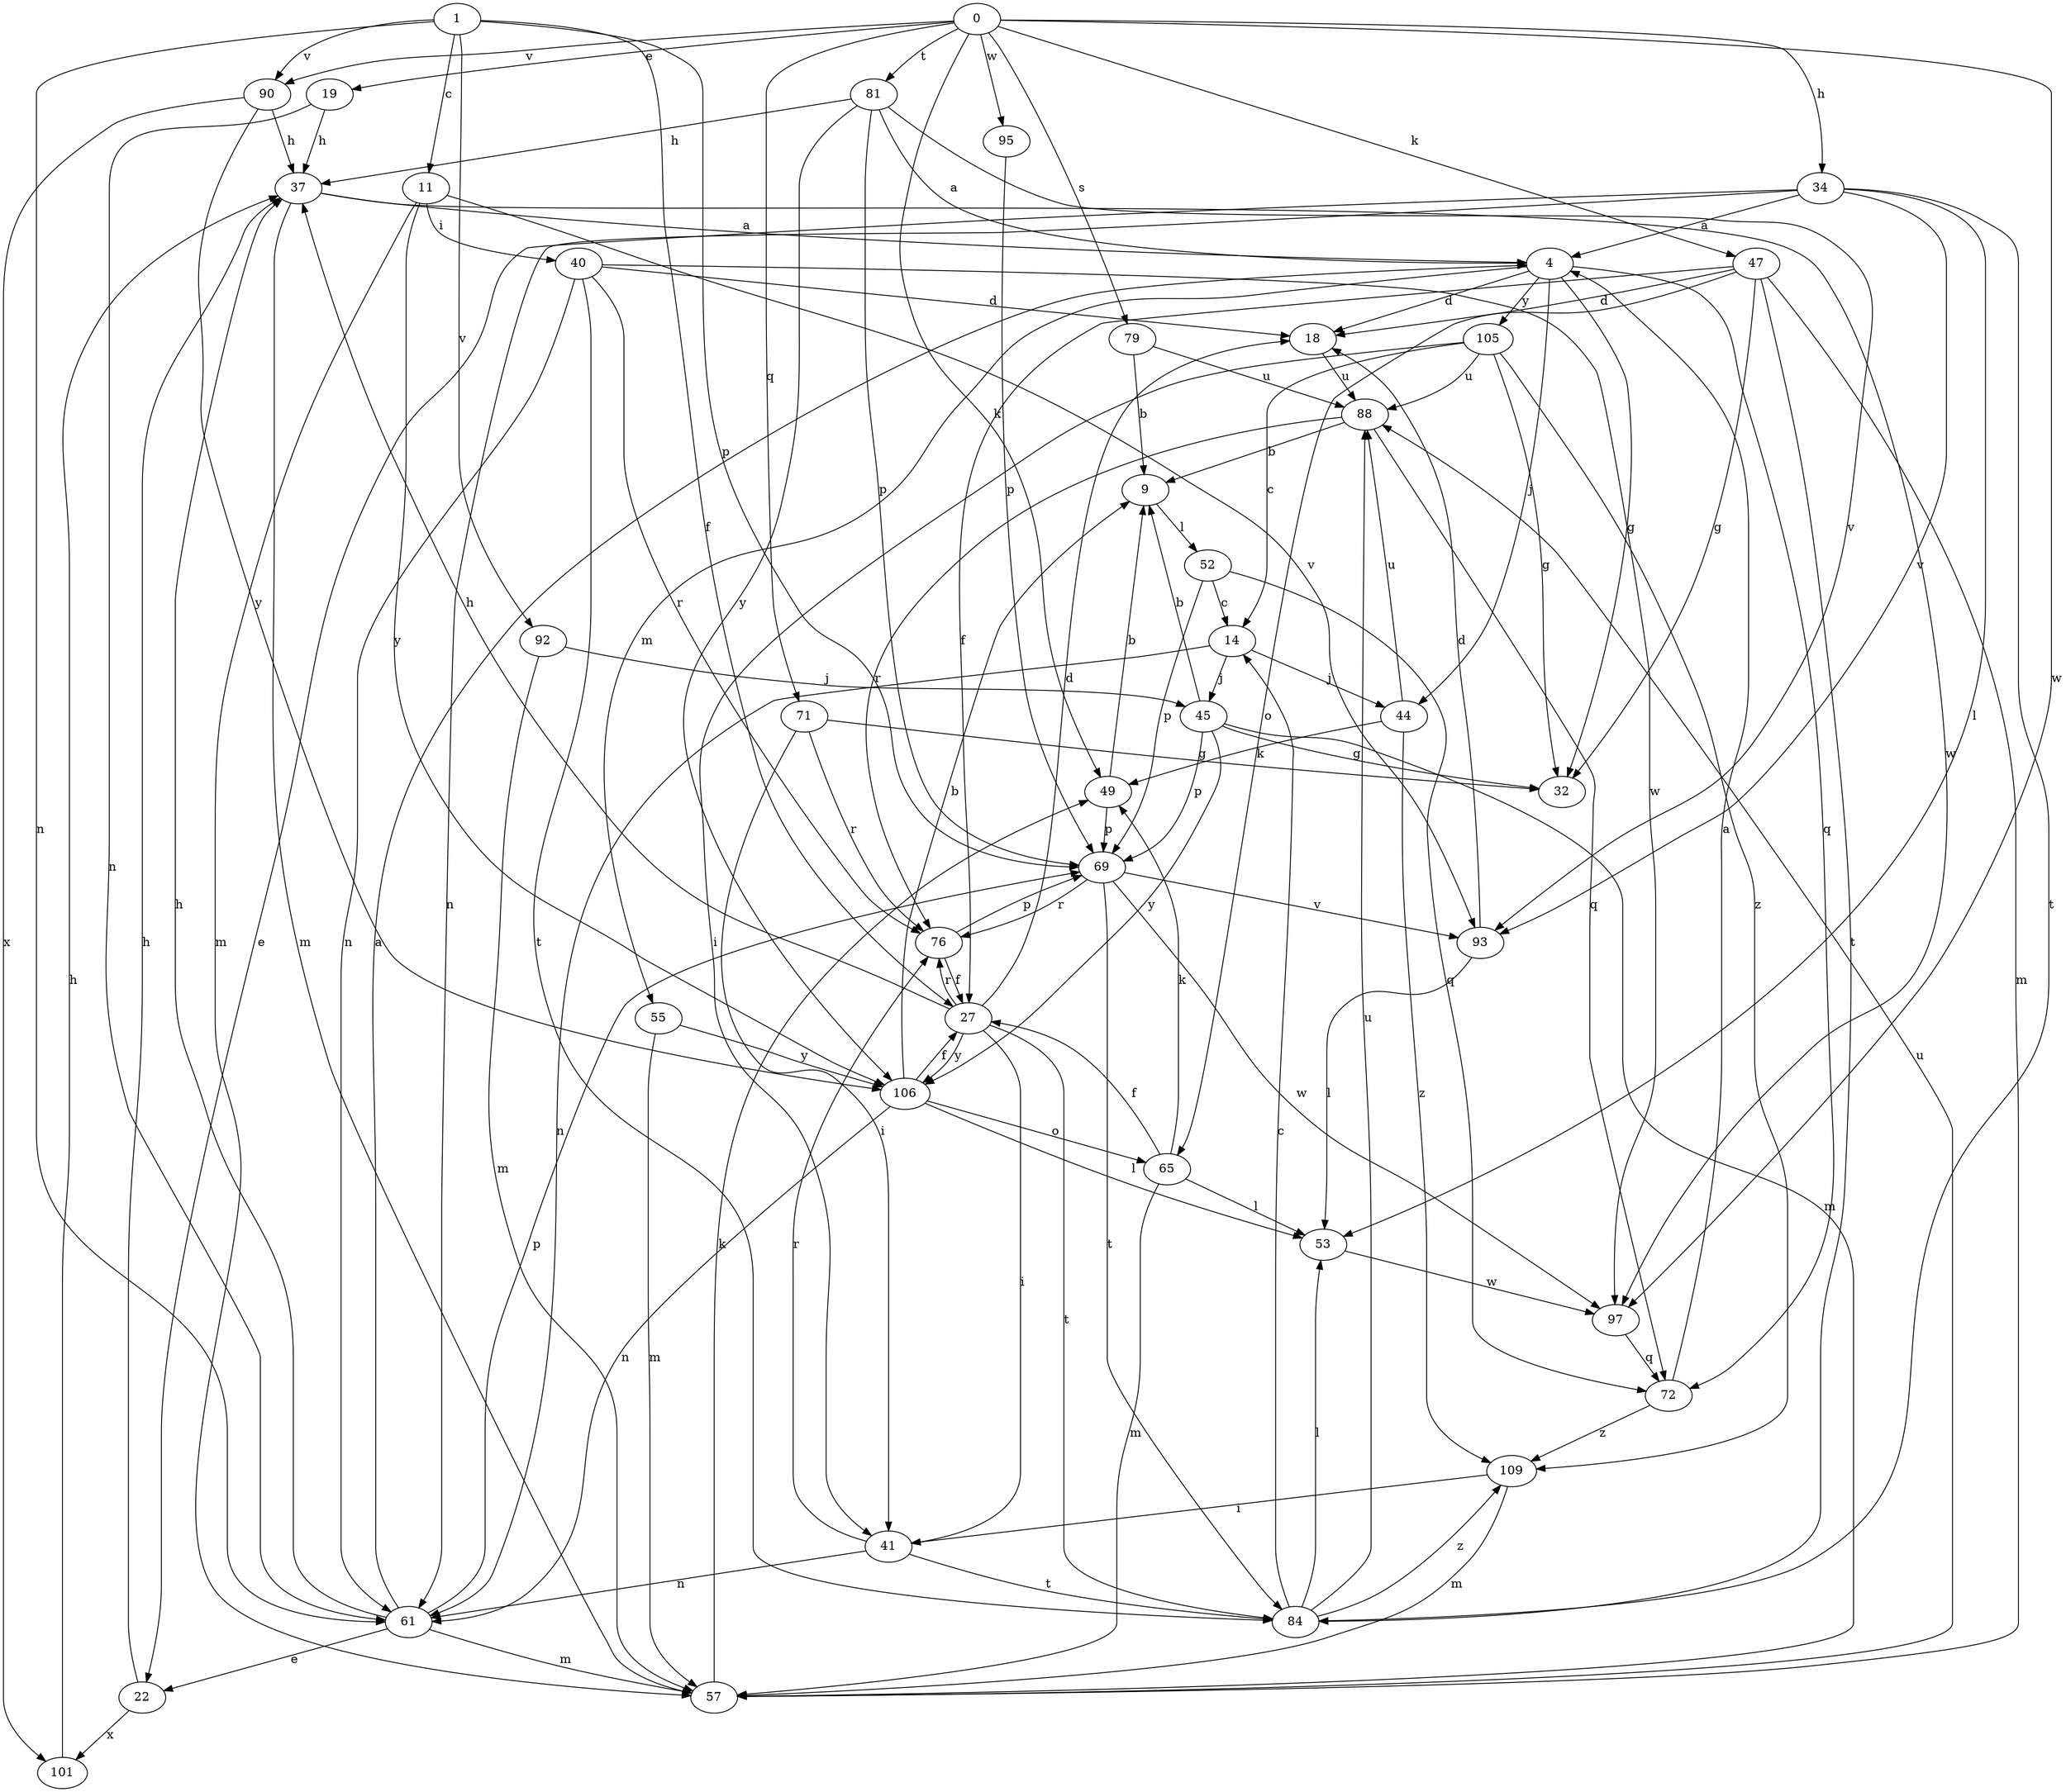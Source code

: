 strict digraph  {
0;
1;
4;
9;
11;
14;
18;
19;
22;
27;
32;
34;
37;
40;
41;
44;
45;
47;
49;
52;
53;
55;
57;
61;
65;
69;
71;
72;
76;
79;
81;
84;
88;
90;
92;
93;
95;
97;
101;
105;
106;
109;
0 -> 19  [label=e];
0 -> 34  [label=h];
0 -> 47  [label=k];
0 -> 49  [label=k];
0 -> 71  [label=q];
0 -> 79  [label=s];
0 -> 81  [label=t];
0 -> 90  [label=v];
0 -> 95  [label=w];
0 -> 97  [label=w];
1 -> 11  [label=c];
1 -> 27  [label=f];
1 -> 61  [label=n];
1 -> 69  [label=p];
1 -> 90  [label=v];
1 -> 92  [label=v];
4 -> 18  [label=d];
4 -> 32  [label=g];
4 -> 44  [label=j];
4 -> 55  [label=m];
4 -> 72  [label=q];
4 -> 105  [label=y];
9 -> 52  [label=l];
11 -> 40  [label=i];
11 -> 57  [label=m];
11 -> 93  [label=v];
11 -> 106  [label=y];
14 -> 44  [label=j];
14 -> 45  [label=j];
14 -> 61  [label=n];
18 -> 88  [label=u];
19 -> 37  [label=h];
19 -> 61  [label=n];
22 -> 37  [label=h];
22 -> 101  [label=x];
27 -> 18  [label=d];
27 -> 37  [label=h];
27 -> 41  [label=i];
27 -> 76  [label=r];
27 -> 84  [label=t];
27 -> 106  [label=y];
34 -> 4  [label=a];
34 -> 22  [label=e];
34 -> 53  [label=l];
34 -> 61  [label=n];
34 -> 84  [label=t];
34 -> 93  [label=v];
37 -> 4  [label=a];
37 -> 57  [label=m];
37 -> 97  [label=w];
40 -> 18  [label=d];
40 -> 61  [label=n];
40 -> 76  [label=r];
40 -> 84  [label=t];
40 -> 97  [label=w];
41 -> 61  [label=n];
41 -> 76  [label=r];
41 -> 84  [label=t];
44 -> 49  [label=k];
44 -> 88  [label=u];
44 -> 109  [label=z];
45 -> 9  [label=b];
45 -> 32  [label=g];
45 -> 57  [label=m];
45 -> 69  [label=p];
45 -> 106  [label=y];
47 -> 18  [label=d];
47 -> 27  [label=f];
47 -> 32  [label=g];
47 -> 57  [label=m];
47 -> 65  [label=o];
47 -> 84  [label=t];
49 -> 9  [label=b];
49 -> 69  [label=p];
52 -> 14  [label=c];
52 -> 69  [label=p];
52 -> 72  [label=q];
53 -> 97  [label=w];
55 -> 57  [label=m];
55 -> 106  [label=y];
57 -> 49  [label=k];
57 -> 88  [label=u];
61 -> 4  [label=a];
61 -> 22  [label=e];
61 -> 37  [label=h];
61 -> 57  [label=m];
61 -> 69  [label=p];
65 -> 27  [label=f];
65 -> 49  [label=k];
65 -> 53  [label=l];
65 -> 57  [label=m];
69 -> 76  [label=r];
69 -> 84  [label=t];
69 -> 93  [label=v];
69 -> 97  [label=w];
71 -> 32  [label=g];
71 -> 41  [label=i];
71 -> 76  [label=r];
72 -> 4  [label=a];
72 -> 109  [label=z];
76 -> 27  [label=f];
76 -> 69  [label=p];
79 -> 9  [label=b];
79 -> 88  [label=u];
81 -> 4  [label=a];
81 -> 37  [label=h];
81 -> 69  [label=p];
81 -> 93  [label=v];
81 -> 106  [label=y];
84 -> 14  [label=c];
84 -> 53  [label=l];
84 -> 88  [label=u];
84 -> 109  [label=z];
88 -> 9  [label=b];
88 -> 72  [label=q];
88 -> 76  [label=r];
90 -> 37  [label=h];
90 -> 101  [label=x];
90 -> 106  [label=y];
92 -> 45  [label=j];
92 -> 57  [label=m];
93 -> 18  [label=d];
93 -> 53  [label=l];
95 -> 69  [label=p];
97 -> 72  [label=q];
101 -> 37  [label=h];
105 -> 14  [label=c];
105 -> 32  [label=g];
105 -> 41  [label=i];
105 -> 88  [label=u];
105 -> 109  [label=z];
106 -> 9  [label=b];
106 -> 27  [label=f];
106 -> 53  [label=l];
106 -> 61  [label=n];
106 -> 65  [label=o];
109 -> 41  [label=i];
109 -> 57  [label=m];
}
